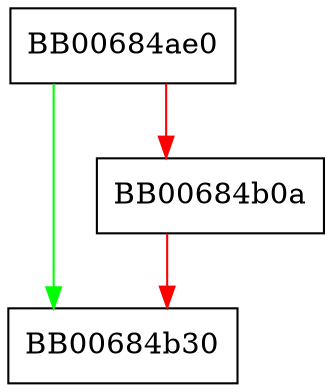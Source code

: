 digraph d2i_PUBKEY_ex_bio {
  node [shape="box"];
  graph [splines=ortho];
  BB00684ae0 -> BB00684b30 [color="green"];
  BB00684ae0 -> BB00684b0a [color="red"];
  BB00684b0a -> BB00684b30 [color="red"];
}